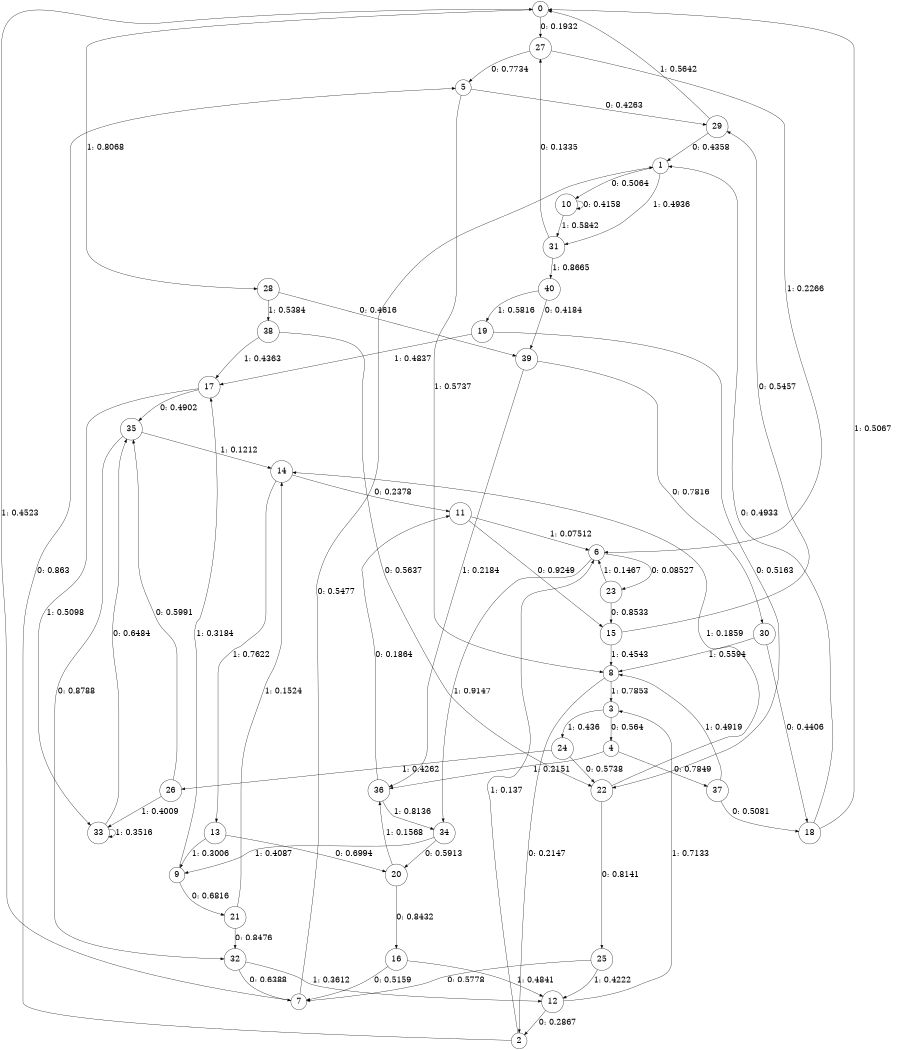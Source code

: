 digraph "ch5faceL8" {
size = "6,8.5";
ratio = "fill";
node [shape = circle];
node [fontsize = 24];
edge [fontsize = 24];
0 -> 27 [label = "0: 0.1932   "];
0 -> 28 [label = "1: 0.8068   "];
1 -> 10 [label = "0: 0.5064   "];
1 -> 31 [label = "1: 0.4936   "];
2 -> 5 [label = "0: 0.863    "];
2 -> 6 [label = "1: 0.137    "];
3 -> 4 [label = "0: 0.564    "];
3 -> 24 [label = "1: 0.436    "];
4 -> 37 [label = "0: 0.7849   "];
4 -> 36 [label = "1: 0.2151   "];
5 -> 29 [label = "0: 0.4263   "];
5 -> 8 [label = "1: 0.5737   "];
6 -> 23 [label = "0: 0.08527  "];
6 -> 34 [label = "1: 0.9147   "];
7 -> 1 [label = "0: 0.5477   "];
7 -> 0 [label = "1: 0.4523   "];
8 -> 2 [label = "0: 0.2147   "];
8 -> 3 [label = "1: 0.7853   "];
9 -> 21 [label = "0: 0.6816   "];
9 -> 17 [label = "1: 0.3184   "];
10 -> 10 [label = "0: 0.4158   "];
10 -> 31 [label = "1: 0.5842   "];
11 -> 15 [label = "0: 0.9249   "];
11 -> 6 [label = "1: 0.07512  "];
12 -> 2 [label = "0: 0.2867   "];
12 -> 3 [label = "1: 0.7133   "];
13 -> 20 [label = "0: 0.6994   "];
13 -> 9 [label = "1: 0.3006   "];
14 -> 11 [label = "0: 0.2378   "];
14 -> 13 [label = "1: 0.7622   "];
15 -> 29 [label = "0: 0.5457   "];
15 -> 8 [label = "1: 0.4543   "];
16 -> 7 [label = "0: 0.5159   "];
16 -> 12 [label = "1: 0.4841   "];
17 -> 35 [label = "0: 0.4902   "];
17 -> 33 [label = "1: 0.5098   "];
18 -> 1 [label = "0: 0.4933   "];
18 -> 0 [label = "1: 0.5067   "];
19 -> 22 [label = "0: 0.5163   "];
19 -> 17 [label = "1: 0.4837   "];
20 -> 16 [label = "0: 0.8432   "];
20 -> 36 [label = "1: 0.1568   "];
21 -> 32 [label = "0: 0.8476   "];
21 -> 14 [label = "1: 0.1524   "];
22 -> 25 [label = "0: 0.8141   "];
22 -> 14 [label = "1: 0.1859   "];
23 -> 15 [label = "0: 0.8533   "];
23 -> 6 [label = "1: 0.1467   "];
24 -> 22 [label = "0: 0.5738   "];
24 -> 26 [label = "1: 0.4262   "];
25 -> 7 [label = "0: 0.5778   "];
25 -> 12 [label = "1: 0.4222   "];
26 -> 35 [label = "0: 0.5991   "];
26 -> 33 [label = "1: 0.4009   "];
27 -> 5 [label = "0: 0.7734   "];
27 -> 6 [label = "1: 0.2266   "];
28 -> 39 [label = "0: 0.4616   "];
28 -> 38 [label = "1: 0.5384   "];
29 -> 1 [label = "0: 0.4358   "];
29 -> 0 [label = "1: 0.5642   "];
30 -> 18 [label = "0: 0.4406   "];
30 -> 8 [label = "1: 0.5594   "];
31 -> 27 [label = "0: 0.1335   "];
31 -> 40 [label = "1: 0.8665   "];
32 -> 7 [label = "0: 0.6388   "];
32 -> 12 [label = "1: 0.3612   "];
33 -> 35 [label = "0: 0.6484   "];
33 -> 33 [label = "1: 0.3516   "];
34 -> 20 [label = "0: 0.5913   "];
34 -> 9 [label = "1: 0.4087   "];
35 -> 32 [label = "0: 0.8788   "];
35 -> 14 [label = "1: 0.1212   "];
36 -> 11 [label = "0: 0.1864   "];
36 -> 34 [label = "1: 0.8136   "];
37 -> 18 [label = "0: 0.5081   "];
37 -> 8 [label = "1: 0.4919   "];
38 -> 22 [label = "0: 0.5637   "];
38 -> 17 [label = "1: 0.4363   "];
39 -> 30 [label = "0: 0.7816   "];
39 -> 36 [label = "1: 0.2184   "];
40 -> 39 [label = "0: 0.4184   "];
40 -> 19 [label = "1: 0.5816   "];
}